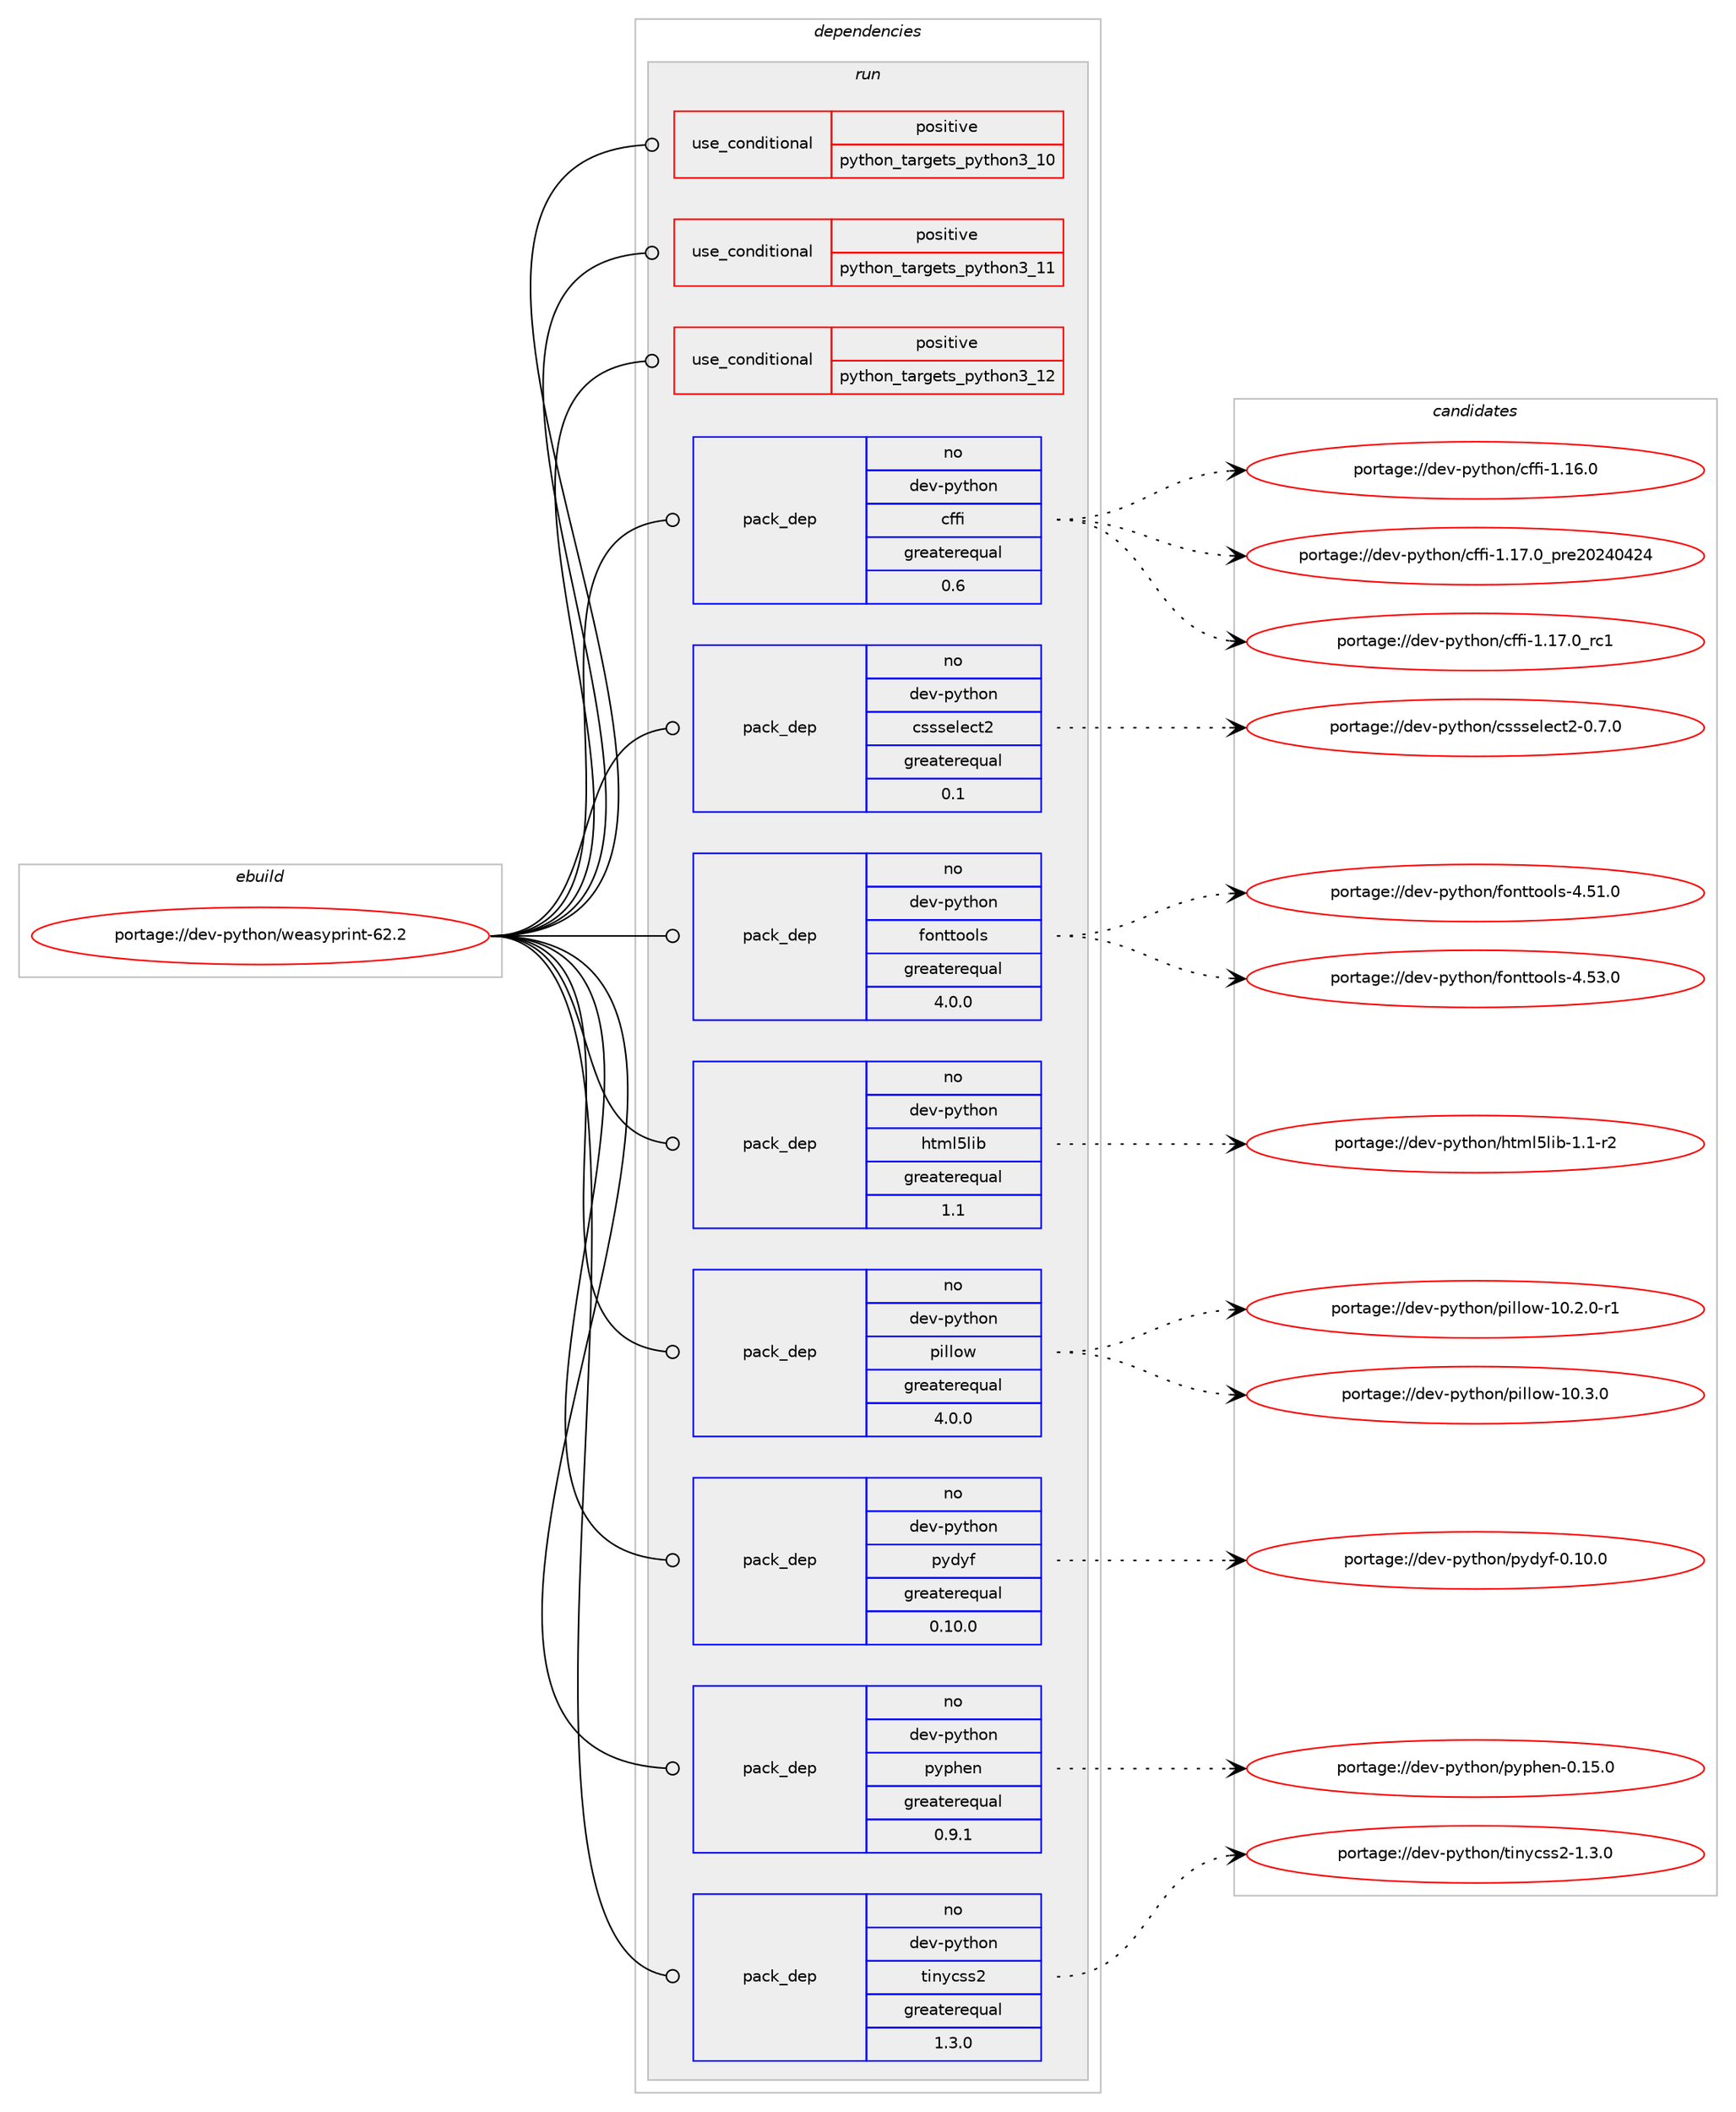 digraph prolog {

# *************
# Graph options
# *************

newrank=true;
concentrate=true;
compound=true;
graph [rankdir=LR,fontname=Helvetica,fontsize=10,ranksep=1.5];#, ranksep=2.5, nodesep=0.2];
edge  [arrowhead=vee];
node  [fontname=Helvetica,fontsize=10];

# **********
# The ebuild
# **********

subgraph cluster_leftcol {
color=gray;
rank=same;
label=<<i>ebuild</i>>;
id [label="portage://dev-python/weasyprint-62.2", color=red, width=4, href="../dev-python/weasyprint-62.2.svg"];
}

# ****************
# The dependencies
# ****************

subgraph cluster_midcol {
color=gray;
label=<<i>dependencies</i>>;
subgraph cluster_compile {
fillcolor="#eeeeee";
style=filled;
label=<<i>compile</i>>;
}
subgraph cluster_compileandrun {
fillcolor="#eeeeee";
style=filled;
label=<<i>compile and run</i>>;
}
subgraph cluster_run {
fillcolor="#eeeeee";
style=filled;
label=<<i>run</i>>;
subgraph cond39786 {
dependency84041 [label=<<TABLE BORDER="0" CELLBORDER="1" CELLSPACING="0" CELLPADDING="4"><TR><TD ROWSPAN="3" CELLPADDING="10">use_conditional</TD></TR><TR><TD>positive</TD></TR><TR><TD>python_targets_python3_10</TD></TR></TABLE>>, shape=none, color=red];
# *** BEGIN UNKNOWN DEPENDENCY TYPE (TODO) ***
# dependency84041 -> package_dependency(portage://dev-python/weasyprint-62.2,run,no,dev-lang,python,none,[,,],[slot(3.10)],[])
# *** END UNKNOWN DEPENDENCY TYPE (TODO) ***

}
id:e -> dependency84041:w [weight=20,style="solid",arrowhead="odot"];
subgraph cond39787 {
dependency84042 [label=<<TABLE BORDER="0" CELLBORDER="1" CELLSPACING="0" CELLPADDING="4"><TR><TD ROWSPAN="3" CELLPADDING="10">use_conditional</TD></TR><TR><TD>positive</TD></TR><TR><TD>python_targets_python3_11</TD></TR></TABLE>>, shape=none, color=red];
# *** BEGIN UNKNOWN DEPENDENCY TYPE (TODO) ***
# dependency84042 -> package_dependency(portage://dev-python/weasyprint-62.2,run,no,dev-lang,python,none,[,,],[slot(3.11)],[])
# *** END UNKNOWN DEPENDENCY TYPE (TODO) ***

}
id:e -> dependency84042:w [weight=20,style="solid",arrowhead="odot"];
subgraph cond39788 {
dependency84043 [label=<<TABLE BORDER="0" CELLBORDER="1" CELLSPACING="0" CELLPADDING="4"><TR><TD ROWSPAN="3" CELLPADDING="10">use_conditional</TD></TR><TR><TD>positive</TD></TR><TR><TD>python_targets_python3_12</TD></TR></TABLE>>, shape=none, color=red];
# *** BEGIN UNKNOWN DEPENDENCY TYPE (TODO) ***
# dependency84043 -> package_dependency(portage://dev-python/weasyprint-62.2,run,no,dev-lang,python,none,[,,],[slot(3.12)],[])
# *** END UNKNOWN DEPENDENCY TYPE (TODO) ***

}
id:e -> dependency84043:w [weight=20,style="solid",arrowhead="odot"];
subgraph pack43015 {
dependency84044 [label=<<TABLE BORDER="0" CELLBORDER="1" CELLSPACING="0" CELLPADDING="4" WIDTH="220"><TR><TD ROWSPAN="6" CELLPADDING="30">pack_dep</TD></TR><TR><TD WIDTH="110">no</TD></TR><TR><TD>dev-python</TD></TR><TR><TD>cffi</TD></TR><TR><TD>greaterequal</TD></TR><TR><TD>0.6</TD></TR></TABLE>>, shape=none, color=blue];
}
id:e -> dependency84044:w [weight=20,style="solid",arrowhead="odot"];
subgraph pack43016 {
dependency84045 [label=<<TABLE BORDER="0" CELLBORDER="1" CELLSPACING="0" CELLPADDING="4" WIDTH="220"><TR><TD ROWSPAN="6" CELLPADDING="30">pack_dep</TD></TR><TR><TD WIDTH="110">no</TD></TR><TR><TD>dev-python</TD></TR><TR><TD>cssselect2</TD></TR><TR><TD>greaterequal</TD></TR><TR><TD>0.1</TD></TR></TABLE>>, shape=none, color=blue];
}
id:e -> dependency84045:w [weight=20,style="solid",arrowhead="odot"];
subgraph pack43017 {
dependency84046 [label=<<TABLE BORDER="0" CELLBORDER="1" CELLSPACING="0" CELLPADDING="4" WIDTH="220"><TR><TD ROWSPAN="6" CELLPADDING="30">pack_dep</TD></TR><TR><TD WIDTH="110">no</TD></TR><TR><TD>dev-python</TD></TR><TR><TD>fonttools</TD></TR><TR><TD>greaterequal</TD></TR><TR><TD>4.0.0</TD></TR></TABLE>>, shape=none, color=blue];
}
id:e -> dependency84046:w [weight=20,style="solid",arrowhead="odot"];
subgraph pack43018 {
dependency84047 [label=<<TABLE BORDER="0" CELLBORDER="1" CELLSPACING="0" CELLPADDING="4" WIDTH="220"><TR><TD ROWSPAN="6" CELLPADDING="30">pack_dep</TD></TR><TR><TD WIDTH="110">no</TD></TR><TR><TD>dev-python</TD></TR><TR><TD>html5lib</TD></TR><TR><TD>greaterequal</TD></TR><TR><TD>1.1</TD></TR></TABLE>>, shape=none, color=blue];
}
id:e -> dependency84047:w [weight=20,style="solid",arrowhead="odot"];
subgraph pack43019 {
dependency84048 [label=<<TABLE BORDER="0" CELLBORDER="1" CELLSPACING="0" CELLPADDING="4" WIDTH="220"><TR><TD ROWSPAN="6" CELLPADDING="30">pack_dep</TD></TR><TR><TD WIDTH="110">no</TD></TR><TR><TD>dev-python</TD></TR><TR><TD>pillow</TD></TR><TR><TD>greaterequal</TD></TR><TR><TD>4.0.0</TD></TR></TABLE>>, shape=none, color=blue];
}
id:e -> dependency84048:w [weight=20,style="solid",arrowhead="odot"];
subgraph pack43020 {
dependency84049 [label=<<TABLE BORDER="0" CELLBORDER="1" CELLSPACING="0" CELLPADDING="4" WIDTH="220"><TR><TD ROWSPAN="6" CELLPADDING="30">pack_dep</TD></TR><TR><TD WIDTH="110">no</TD></TR><TR><TD>dev-python</TD></TR><TR><TD>pydyf</TD></TR><TR><TD>greaterequal</TD></TR><TR><TD>0.10.0</TD></TR></TABLE>>, shape=none, color=blue];
}
id:e -> dependency84049:w [weight=20,style="solid",arrowhead="odot"];
subgraph pack43021 {
dependency84050 [label=<<TABLE BORDER="0" CELLBORDER="1" CELLSPACING="0" CELLPADDING="4" WIDTH="220"><TR><TD ROWSPAN="6" CELLPADDING="30">pack_dep</TD></TR><TR><TD WIDTH="110">no</TD></TR><TR><TD>dev-python</TD></TR><TR><TD>pyphen</TD></TR><TR><TD>greaterequal</TD></TR><TR><TD>0.9.1</TD></TR></TABLE>>, shape=none, color=blue];
}
id:e -> dependency84050:w [weight=20,style="solid",arrowhead="odot"];
subgraph pack43022 {
dependency84051 [label=<<TABLE BORDER="0" CELLBORDER="1" CELLSPACING="0" CELLPADDING="4" WIDTH="220"><TR><TD ROWSPAN="6" CELLPADDING="30">pack_dep</TD></TR><TR><TD WIDTH="110">no</TD></TR><TR><TD>dev-python</TD></TR><TR><TD>tinycss2</TD></TR><TR><TD>greaterequal</TD></TR><TR><TD>1.3.0</TD></TR></TABLE>>, shape=none, color=blue];
}
id:e -> dependency84051:w [weight=20,style="solid",arrowhead="odot"];
# *** BEGIN UNKNOWN DEPENDENCY TYPE (TODO) ***
# id -> package_dependency(portage://dev-python/weasyprint-62.2,run,no,media-fonts,dejavu,none,[,,],[],[])
# *** END UNKNOWN DEPENDENCY TYPE (TODO) ***

# *** BEGIN UNKNOWN DEPENDENCY TYPE (TODO) ***
# id -> package_dependency(portage://dev-python/weasyprint-62.2,run,no,x11-libs,pango,none,[,,],[],[])
# *** END UNKNOWN DEPENDENCY TYPE (TODO) ***

}
}

# **************
# The candidates
# **************

subgraph cluster_choices {
rank=same;
color=gray;
label=<<i>candidates</i>>;

subgraph choice43015 {
color=black;
nodesep=1;
choice10010111845112121116104111110479910210210545494649544648 [label="portage://dev-python/cffi-1.16.0", color=red, width=4,href="../dev-python/cffi-1.16.0.svg"];
choice10010111845112121116104111110479910210210545494649554648951121141015048505248525052 [label="portage://dev-python/cffi-1.17.0_pre20240424", color=red, width=4,href="../dev-python/cffi-1.17.0_pre20240424.svg"];
choice10010111845112121116104111110479910210210545494649554648951149949 [label="portage://dev-python/cffi-1.17.0_rc1", color=red, width=4,href="../dev-python/cffi-1.17.0_rc1.svg"];
dependency84044:e -> choice10010111845112121116104111110479910210210545494649544648:w [style=dotted,weight="100"];
dependency84044:e -> choice10010111845112121116104111110479910210210545494649554648951121141015048505248525052:w [style=dotted,weight="100"];
dependency84044:e -> choice10010111845112121116104111110479910210210545494649554648951149949:w [style=dotted,weight="100"];
}
subgraph choice43016 {
color=black;
nodesep=1;
choice1001011184511212111610411111047991151151151011081019911650454846554648 [label="portage://dev-python/cssselect2-0.7.0", color=red, width=4,href="../dev-python/cssselect2-0.7.0.svg"];
dependency84045:e -> choice1001011184511212111610411111047991151151151011081019911650454846554648:w [style=dotted,weight="100"];
}
subgraph choice43017 {
color=black;
nodesep=1;
choice100101118451121211161041111104710211111011611611111110811545524653494648 [label="portage://dev-python/fonttools-4.51.0", color=red, width=4,href="../dev-python/fonttools-4.51.0.svg"];
choice100101118451121211161041111104710211111011611611111110811545524653514648 [label="portage://dev-python/fonttools-4.53.0", color=red, width=4,href="../dev-python/fonttools-4.53.0.svg"];
dependency84046:e -> choice100101118451121211161041111104710211111011611611111110811545524653494648:w [style=dotted,weight="100"];
dependency84046:e -> choice100101118451121211161041111104710211111011611611111110811545524653514648:w [style=dotted,weight="100"];
}
subgraph choice43018 {
color=black;
nodesep=1;
choice10010111845112121116104111110471041161091085310810598454946494511450 [label="portage://dev-python/html5lib-1.1-r2", color=red, width=4,href="../dev-python/html5lib-1.1-r2.svg"];
dependency84047:e -> choice10010111845112121116104111110471041161091085310810598454946494511450:w [style=dotted,weight="100"];
}
subgraph choice43019 {
color=black;
nodesep=1;
choice1001011184511212111610411111047112105108108111119454948465046484511449 [label="portage://dev-python/pillow-10.2.0-r1", color=red, width=4,href="../dev-python/pillow-10.2.0-r1.svg"];
choice100101118451121211161041111104711210510810811111945494846514648 [label="portage://dev-python/pillow-10.3.0", color=red, width=4,href="../dev-python/pillow-10.3.0.svg"];
dependency84048:e -> choice1001011184511212111610411111047112105108108111119454948465046484511449:w [style=dotted,weight="100"];
dependency84048:e -> choice100101118451121211161041111104711210510810811111945494846514648:w [style=dotted,weight="100"];
}
subgraph choice43020 {
color=black;
nodesep=1;
choice100101118451121211161041111104711212110012110245484649484648 [label="portage://dev-python/pydyf-0.10.0", color=red, width=4,href="../dev-python/pydyf-0.10.0.svg"];
dependency84049:e -> choice100101118451121211161041111104711212110012110245484649484648:w [style=dotted,weight="100"];
}
subgraph choice43021 {
color=black;
nodesep=1;
choice100101118451121211161041111104711212111210410111045484649534648 [label="portage://dev-python/pyphen-0.15.0", color=red, width=4,href="../dev-python/pyphen-0.15.0.svg"];
dependency84050:e -> choice100101118451121211161041111104711212111210410111045484649534648:w [style=dotted,weight="100"];
}
subgraph choice43022 {
color=black;
nodesep=1;
choice10010111845112121116104111110471161051101219911511550454946514648 [label="portage://dev-python/tinycss2-1.3.0", color=red, width=4,href="../dev-python/tinycss2-1.3.0.svg"];
dependency84051:e -> choice10010111845112121116104111110471161051101219911511550454946514648:w [style=dotted,weight="100"];
}
}

}
